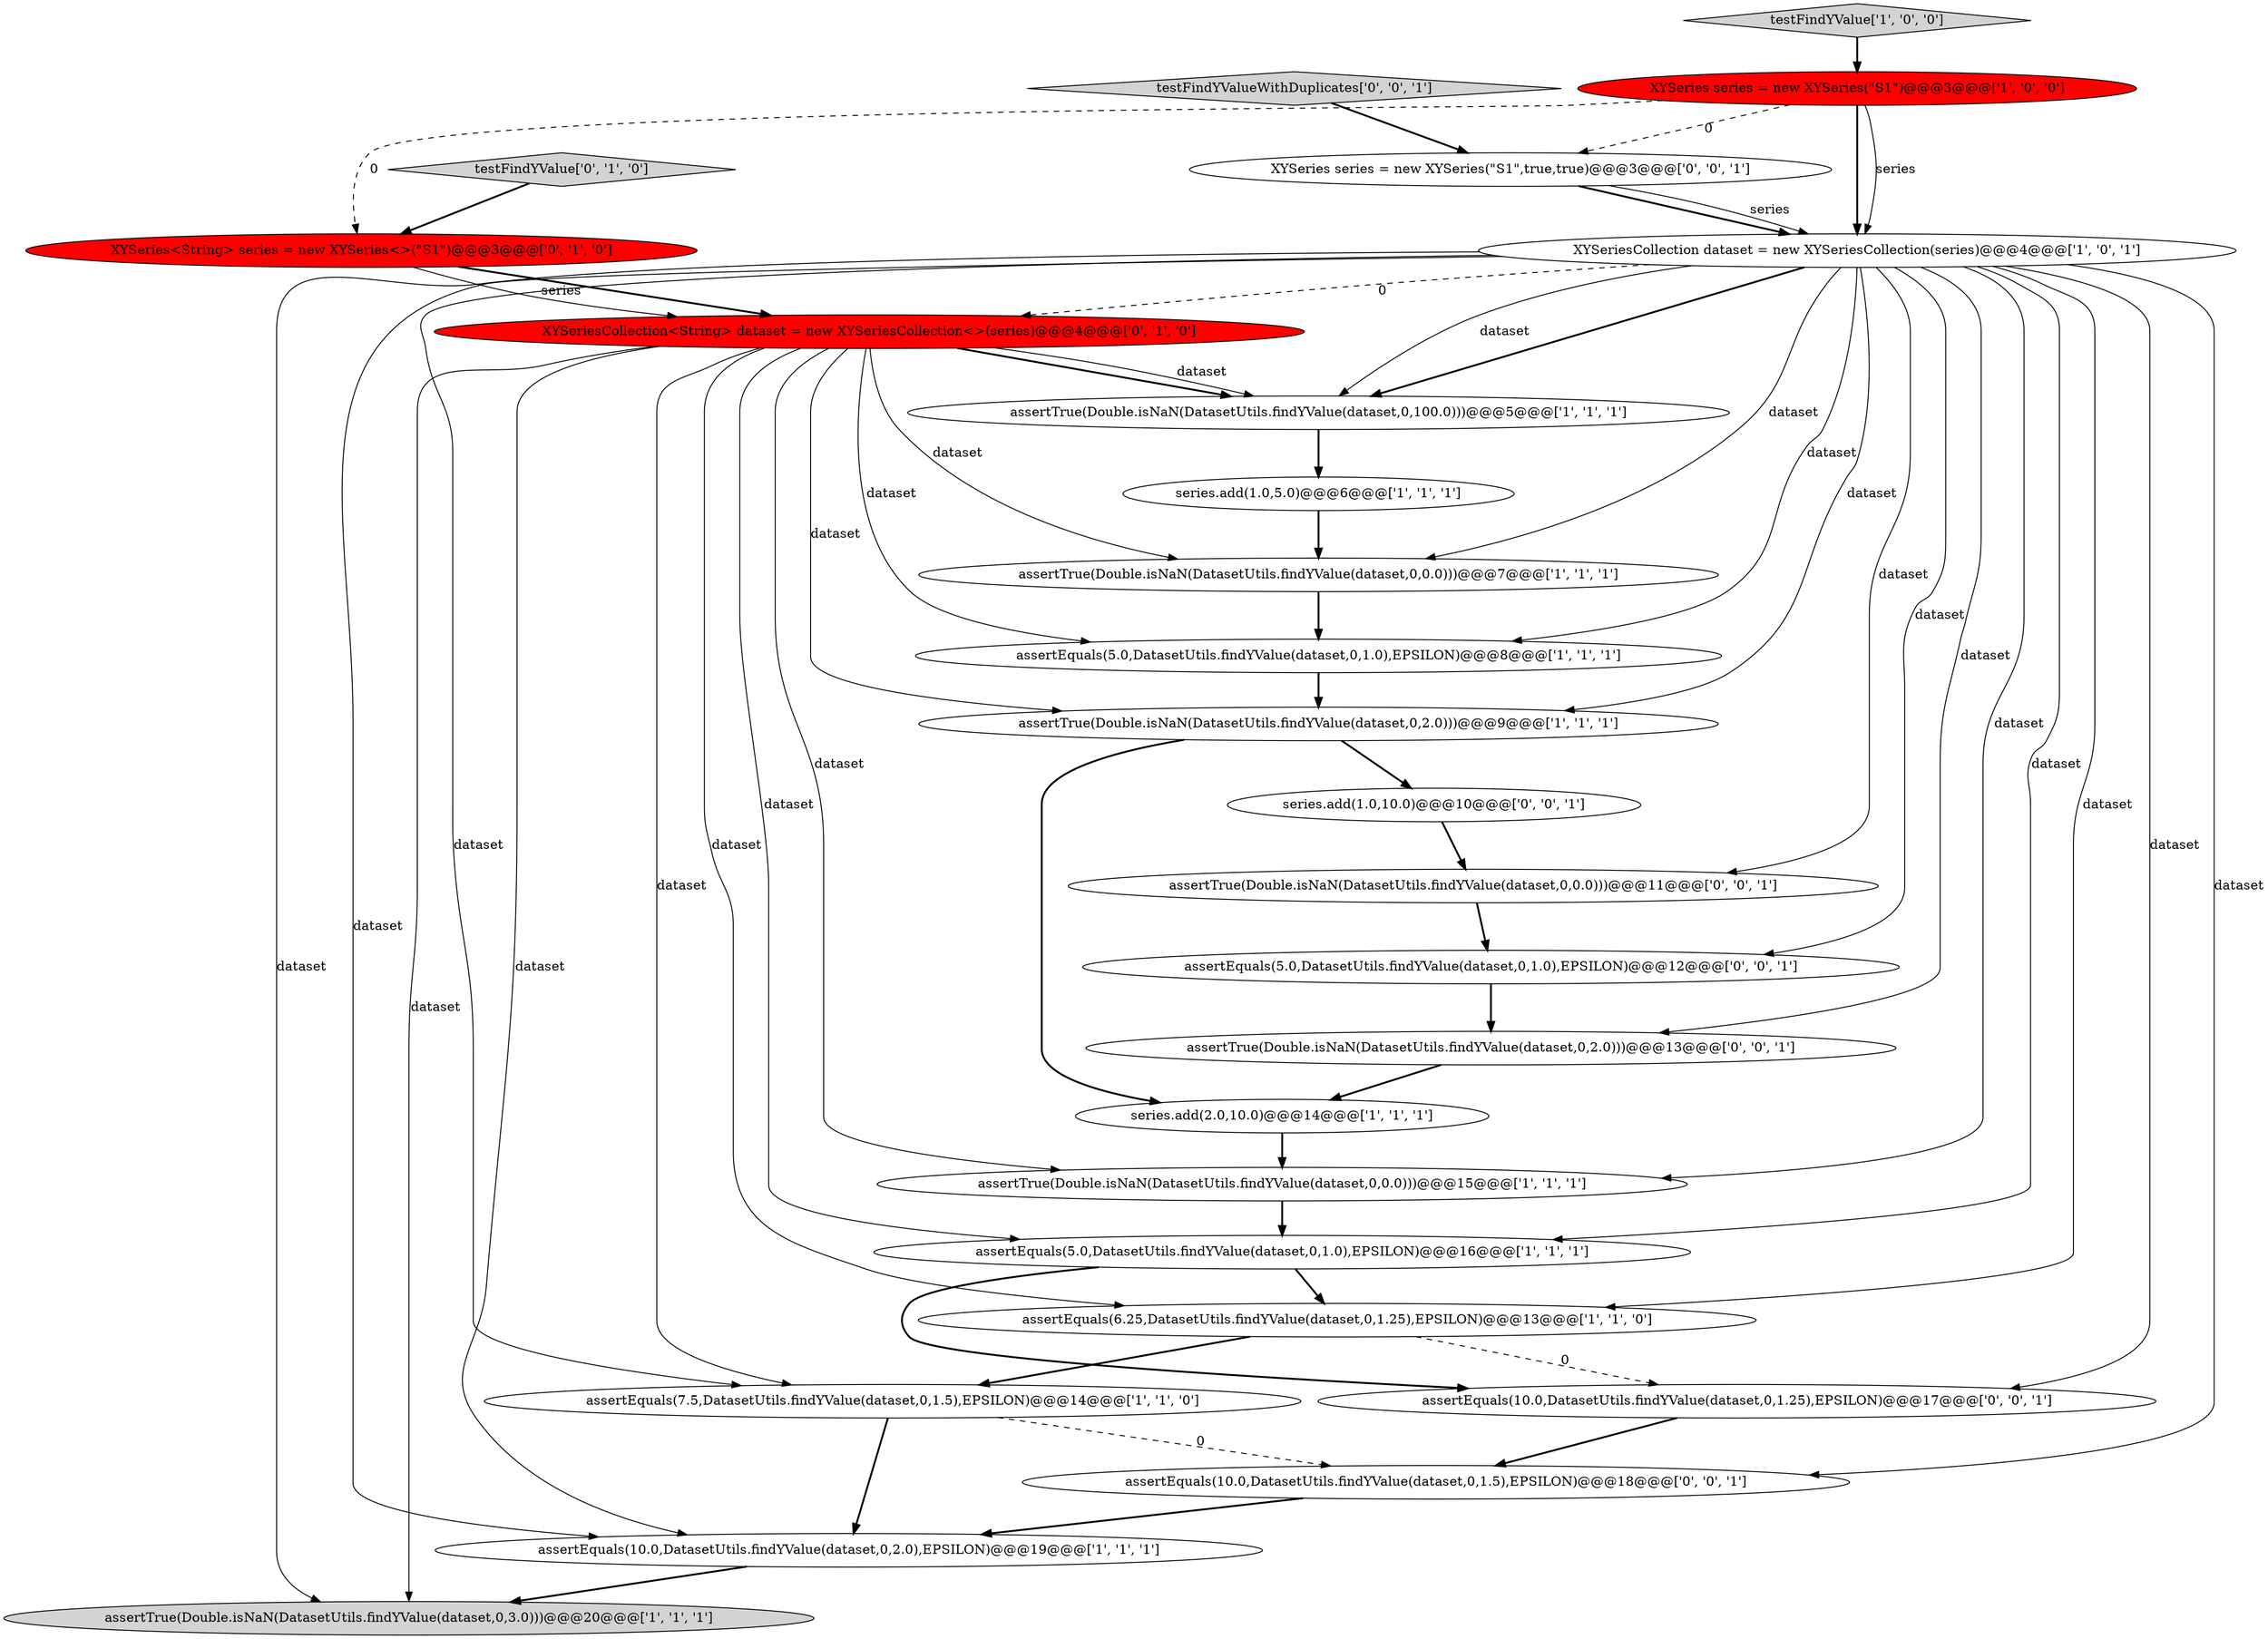 digraph {
11 [style = filled, label = "assertEquals(6.25,DatasetUtils.findYValue(dataset,0,1.25),EPSILON)@@@13@@@['1', '1', '0']", fillcolor = white, shape = ellipse image = "AAA0AAABBB1BBB"];
2 [style = filled, label = "testFindYValue['1', '0', '0']", fillcolor = lightgray, shape = diamond image = "AAA0AAABBB1BBB"];
24 [style = filled, label = "assertEquals(5.0,DatasetUtils.findYValue(dataset,0,1.0),EPSILON)@@@12@@@['0', '0', '1']", fillcolor = white, shape = ellipse image = "AAA0AAABBB3BBB"];
5 [style = filled, label = "XYSeriesCollection dataset = new XYSeriesCollection(series)@@@4@@@['1', '0', '1']", fillcolor = white, shape = ellipse image = "AAA0AAABBB1BBB"];
22 [style = filled, label = "assertTrue(Double.isNaN(DatasetUtils.findYValue(dataset,0,2.0)))@@@13@@@['0', '0', '1']", fillcolor = white, shape = ellipse image = "AAA0AAABBB3BBB"];
6 [style = filled, label = "series.add(2.0,10.0)@@@14@@@['1', '1', '1']", fillcolor = white, shape = ellipse image = "AAA0AAABBB1BBB"];
13 [style = filled, label = "XYSeries series = new XYSeries(\"S1\")@@@3@@@['1', '0', '0']", fillcolor = red, shape = ellipse image = "AAA1AAABBB1BBB"];
4 [style = filled, label = "assertTrue(Double.isNaN(DatasetUtils.findYValue(dataset,0,3.0)))@@@20@@@['1', '1', '1']", fillcolor = lightgray, shape = ellipse image = "AAA0AAABBB1BBB"];
17 [style = filled, label = "testFindYValue['0', '1', '0']", fillcolor = lightgray, shape = diamond image = "AAA0AAABBB2BBB"];
14 [style = filled, label = "assertTrue(Double.isNaN(DatasetUtils.findYValue(dataset,0,0.0)))@@@15@@@['1', '1', '1']", fillcolor = white, shape = ellipse image = "AAA0AAABBB1BBB"];
21 [style = filled, label = "assertTrue(Double.isNaN(DatasetUtils.findYValue(dataset,0,0.0)))@@@11@@@['0', '0', '1']", fillcolor = white, shape = ellipse image = "AAA0AAABBB3BBB"];
0 [style = filled, label = "series.add(1.0,5.0)@@@6@@@['1', '1', '1']", fillcolor = white, shape = ellipse image = "AAA0AAABBB1BBB"];
1 [style = filled, label = "assertEquals(5.0,DatasetUtils.findYValue(dataset,0,1.0),EPSILON)@@@8@@@['1', '1', '1']", fillcolor = white, shape = ellipse image = "AAA0AAABBB1BBB"];
15 [style = filled, label = "XYSeries<String> series = new XYSeries<>(\"S1\")@@@3@@@['0', '1', '0']", fillcolor = red, shape = ellipse image = "AAA1AAABBB2BBB"];
25 [style = filled, label = "assertEquals(10.0,DatasetUtils.findYValue(dataset,0,1.5),EPSILON)@@@18@@@['0', '0', '1']", fillcolor = white, shape = ellipse image = "AAA0AAABBB3BBB"];
7 [style = filled, label = "assertEquals(7.5,DatasetUtils.findYValue(dataset,0,1.5),EPSILON)@@@14@@@['1', '1', '0']", fillcolor = white, shape = ellipse image = "AAA0AAABBB1BBB"];
16 [style = filled, label = "XYSeriesCollection<String> dataset = new XYSeriesCollection<>(series)@@@4@@@['0', '1', '0']", fillcolor = red, shape = ellipse image = "AAA1AAABBB2BBB"];
19 [style = filled, label = "testFindYValueWithDuplicates['0', '0', '1']", fillcolor = lightgray, shape = diamond image = "AAA0AAABBB3BBB"];
8 [style = filled, label = "assertTrue(Double.isNaN(DatasetUtils.findYValue(dataset,0,0.0)))@@@7@@@['1', '1', '1']", fillcolor = white, shape = ellipse image = "AAA0AAABBB1BBB"];
9 [style = filled, label = "assertEquals(5.0,DatasetUtils.findYValue(dataset,0,1.0),EPSILON)@@@16@@@['1', '1', '1']", fillcolor = white, shape = ellipse image = "AAA0AAABBB1BBB"];
3 [style = filled, label = "assertTrue(Double.isNaN(DatasetUtils.findYValue(dataset,0,2.0)))@@@9@@@['1', '1', '1']", fillcolor = white, shape = ellipse image = "AAA0AAABBB1BBB"];
20 [style = filled, label = "assertEquals(10.0,DatasetUtils.findYValue(dataset,0,1.25),EPSILON)@@@17@@@['0', '0', '1']", fillcolor = white, shape = ellipse image = "AAA0AAABBB3BBB"];
18 [style = filled, label = "series.add(1.0,10.0)@@@10@@@['0', '0', '1']", fillcolor = white, shape = ellipse image = "AAA0AAABBB3BBB"];
10 [style = filled, label = "assertTrue(Double.isNaN(DatasetUtils.findYValue(dataset,0,100.0)))@@@5@@@['1', '1', '1']", fillcolor = white, shape = ellipse image = "AAA0AAABBB1BBB"];
23 [style = filled, label = "XYSeries series = new XYSeries(\"S1\",true,true)@@@3@@@['0', '0', '1']", fillcolor = white, shape = ellipse image = "AAA0AAABBB3BBB"];
12 [style = filled, label = "assertEquals(10.0,DatasetUtils.findYValue(dataset,0,2.0),EPSILON)@@@19@@@['1', '1', '1']", fillcolor = white, shape = ellipse image = "AAA0AAABBB1BBB"];
5->1 [style = solid, label="dataset"];
5->10 [style = bold, label=""];
5->4 [style = solid, label="dataset"];
16->14 [style = solid, label="dataset"];
11->20 [style = dashed, label="0"];
9->11 [style = bold, label=""];
23->5 [style = bold, label=""];
5->7 [style = solid, label="dataset"];
7->12 [style = bold, label=""];
5->24 [style = solid, label="dataset"];
16->10 [style = bold, label=""];
5->20 [style = solid, label="dataset"];
5->11 [style = solid, label="dataset"];
1->3 [style = bold, label=""];
5->8 [style = solid, label="dataset"];
23->5 [style = solid, label="series"];
3->6 [style = bold, label=""];
9->20 [style = bold, label=""];
21->24 [style = bold, label=""];
13->5 [style = solid, label="series"];
5->21 [style = solid, label="dataset"];
15->16 [style = bold, label=""];
24->22 [style = bold, label=""];
20->25 [style = bold, label=""];
13->15 [style = dashed, label="0"];
16->3 [style = solid, label="dataset"];
13->23 [style = dashed, label="0"];
16->7 [style = solid, label="dataset"];
5->22 [style = solid, label="dataset"];
2->13 [style = bold, label=""];
3->18 [style = bold, label=""];
6->14 [style = bold, label=""];
5->16 [style = dashed, label="0"];
16->1 [style = solid, label="dataset"];
8->1 [style = bold, label=""];
5->10 [style = solid, label="dataset"];
16->10 [style = solid, label="dataset"];
15->16 [style = solid, label="series"];
12->4 [style = bold, label=""];
25->12 [style = bold, label=""];
19->23 [style = bold, label=""];
10->0 [style = bold, label=""];
5->12 [style = solid, label="dataset"];
16->11 [style = solid, label="dataset"];
5->14 [style = solid, label="dataset"];
0->8 [style = bold, label=""];
16->9 [style = solid, label="dataset"];
16->12 [style = solid, label="dataset"];
13->5 [style = bold, label=""];
17->15 [style = bold, label=""];
7->25 [style = dashed, label="0"];
16->8 [style = solid, label="dataset"];
14->9 [style = bold, label=""];
18->21 [style = bold, label=""];
5->3 [style = solid, label="dataset"];
16->4 [style = solid, label="dataset"];
5->25 [style = solid, label="dataset"];
11->7 [style = bold, label=""];
22->6 [style = bold, label=""];
5->9 [style = solid, label="dataset"];
}
